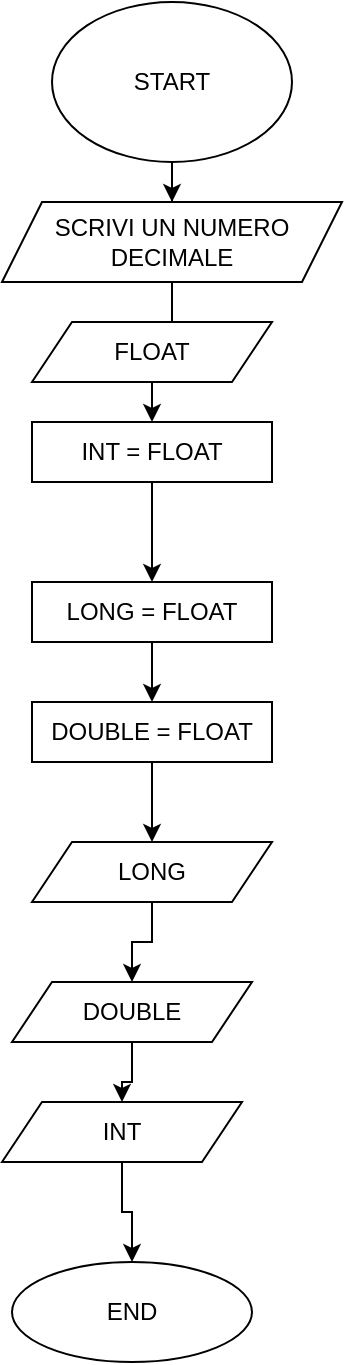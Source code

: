 <mxfile version="21.1.4" type="google">
  <diagram name="Pagina-1" id="mDhXcnNSgWNvu9TeKdS2">
    <mxGraphModel grid="1" page="1" gridSize="10" guides="1" tooltips="1" connect="1" arrows="1" fold="1" pageScale="1" pageWidth="827" pageHeight="1169" math="0" shadow="0">
      <root>
        <mxCell id="0" />
        <mxCell id="1" parent="0" />
        <mxCell id="J6DOonJrNVaHgL9GVh4X-14" style="edgeStyle=orthogonalEdgeStyle;rounded=0;orthogonalLoop=1;jettySize=auto;html=1;entryX=0.5;entryY=0;entryDx=0;entryDy=0;" edge="1" parent="1" source="J6DOonJrNVaHgL9GVh4X-1" target="J6DOonJrNVaHgL9GVh4X-2">
          <mxGeometry relative="1" as="geometry" />
        </mxCell>
        <mxCell id="J6DOonJrNVaHgL9GVh4X-1" value="START" style="ellipse;whiteSpace=wrap;html=1;" vertex="1" parent="1">
          <mxGeometry x="340" y="30" width="120" height="80" as="geometry" />
        </mxCell>
        <mxCell id="J6DOonJrNVaHgL9GVh4X-15" value="" style="edgeStyle=orthogonalEdgeStyle;rounded=0;orthogonalLoop=1;jettySize=auto;html=1;" edge="1" parent="1" source="J6DOonJrNVaHgL9GVh4X-2" target="J6DOonJrNVaHgL9GVh4X-6">
          <mxGeometry relative="1" as="geometry" />
        </mxCell>
        <mxCell id="J6DOonJrNVaHgL9GVh4X-2" value="&lt;div&gt;SCRIVI UN NUMERO&lt;/div&gt;&lt;div&gt;DECIMALE&lt;br&gt;&lt;/div&gt;" style="shape=parallelogram;perimeter=parallelogramPerimeter;whiteSpace=wrap;html=1;fixedSize=1;" vertex="1" parent="1">
          <mxGeometry x="315" y="130" width="170" height="40" as="geometry" />
        </mxCell>
        <mxCell id="J6DOonJrNVaHgL9GVh4X-4" value="FLOAT" style="shape=parallelogram;perimeter=parallelogramPerimeter;whiteSpace=wrap;html=1;fixedSize=1;" vertex="1" parent="1">
          <mxGeometry x="330" y="190" width="120" height="30" as="geometry" />
        </mxCell>
        <mxCell id="J6DOonJrNVaHgL9GVh4X-28" style="edgeStyle=orthogonalEdgeStyle;rounded=0;orthogonalLoop=1;jettySize=auto;html=1;entryX=0.5;entryY=0;entryDx=0;entryDy=0;" edge="1" parent="1" source="J6DOonJrNVaHgL9GVh4X-6" target="J6DOonJrNVaHgL9GVh4X-7">
          <mxGeometry relative="1" as="geometry" />
        </mxCell>
        <mxCell id="J6DOonJrNVaHgL9GVh4X-6" value="INT = FLOAT" style="rounded=0;whiteSpace=wrap;html=1;" vertex="1" parent="1">
          <mxGeometry x="330" y="240" width="120" height="30" as="geometry" />
        </mxCell>
        <mxCell id="J6DOonJrNVaHgL9GVh4X-29" style="edgeStyle=orthogonalEdgeStyle;rounded=0;orthogonalLoop=1;jettySize=auto;html=1;" edge="1" parent="1" source="J6DOonJrNVaHgL9GVh4X-7" target="J6DOonJrNVaHgL9GVh4X-8">
          <mxGeometry relative="1" as="geometry" />
        </mxCell>
        <mxCell id="J6DOonJrNVaHgL9GVh4X-7" value="LONG = FLOAT" style="rounded=0;whiteSpace=wrap;html=1;" vertex="1" parent="1">
          <mxGeometry x="330" y="320" width="120" height="30" as="geometry" />
        </mxCell>
        <mxCell id="J6DOonJrNVaHgL9GVh4X-30" style="edgeStyle=orthogonalEdgeStyle;rounded=0;orthogonalLoop=1;jettySize=auto;html=1;" edge="1" parent="1" source="J6DOonJrNVaHgL9GVh4X-8" target="J6DOonJrNVaHgL9GVh4X-11">
          <mxGeometry relative="1" as="geometry" />
        </mxCell>
        <mxCell id="J6DOonJrNVaHgL9GVh4X-8" value="DOUBLE = FLOAT" style="rounded=0;whiteSpace=wrap;html=1;" vertex="1" parent="1">
          <mxGeometry x="330" y="380" width="120" height="30" as="geometry" />
        </mxCell>
        <mxCell id="J6DOonJrNVaHgL9GVh4X-32" style="edgeStyle=orthogonalEdgeStyle;rounded=0;orthogonalLoop=1;jettySize=auto;html=1;entryX=0.5;entryY=0;entryDx=0;entryDy=0;" edge="1" parent="1" source="J6DOonJrNVaHgL9GVh4X-9" target="J6DOonJrNVaHgL9GVh4X-10">
          <mxGeometry relative="1" as="geometry" />
        </mxCell>
        <mxCell id="J6DOonJrNVaHgL9GVh4X-9" value="DOUBLE" style="shape=parallelogram;perimeter=parallelogramPerimeter;whiteSpace=wrap;html=1;fixedSize=1;" vertex="1" parent="1">
          <mxGeometry x="320" y="520" width="120" height="30" as="geometry" />
        </mxCell>
        <mxCell id="J6DOonJrNVaHgL9GVh4X-33" style="edgeStyle=orthogonalEdgeStyle;rounded=0;orthogonalLoop=1;jettySize=auto;html=1;entryX=0.5;entryY=0;entryDx=0;entryDy=0;" edge="1" parent="1" source="J6DOonJrNVaHgL9GVh4X-10" target="J6DOonJrNVaHgL9GVh4X-13">
          <mxGeometry relative="1" as="geometry" />
        </mxCell>
        <mxCell id="J6DOonJrNVaHgL9GVh4X-10" value="INT" style="shape=parallelogram;perimeter=parallelogramPerimeter;whiteSpace=wrap;html=1;fixedSize=1;" vertex="1" parent="1">
          <mxGeometry x="315" y="580" width="120" height="30" as="geometry" />
        </mxCell>
        <mxCell id="J6DOonJrNVaHgL9GVh4X-31" style="edgeStyle=orthogonalEdgeStyle;rounded=0;orthogonalLoop=1;jettySize=auto;html=1;" edge="1" parent="1" source="J6DOonJrNVaHgL9GVh4X-11" target="J6DOonJrNVaHgL9GVh4X-9">
          <mxGeometry relative="1" as="geometry" />
        </mxCell>
        <mxCell id="J6DOonJrNVaHgL9GVh4X-11" value="LONG" style="shape=parallelogram;perimeter=parallelogramPerimeter;whiteSpace=wrap;html=1;fixedSize=1;" vertex="1" parent="1">
          <mxGeometry x="330" y="450" width="120" height="30" as="geometry" />
        </mxCell>
        <mxCell id="J6DOonJrNVaHgL9GVh4X-12" style="edgeStyle=orthogonalEdgeStyle;rounded=0;orthogonalLoop=1;jettySize=auto;html=1;exitX=0.5;exitY=1;exitDx=0;exitDy=0;" edge="1" parent="1" source="J6DOonJrNVaHgL9GVh4X-10" target="J6DOonJrNVaHgL9GVh4X-10">
          <mxGeometry relative="1" as="geometry" />
        </mxCell>
        <mxCell id="J6DOonJrNVaHgL9GVh4X-13" value="END" style="ellipse;whiteSpace=wrap;html=1;" vertex="1" parent="1">
          <mxGeometry x="320" y="660" width="120" height="50" as="geometry" />
        </mxCell>
      </root>
    </mxGraphModel>
  </diagram>
</mxfile>
